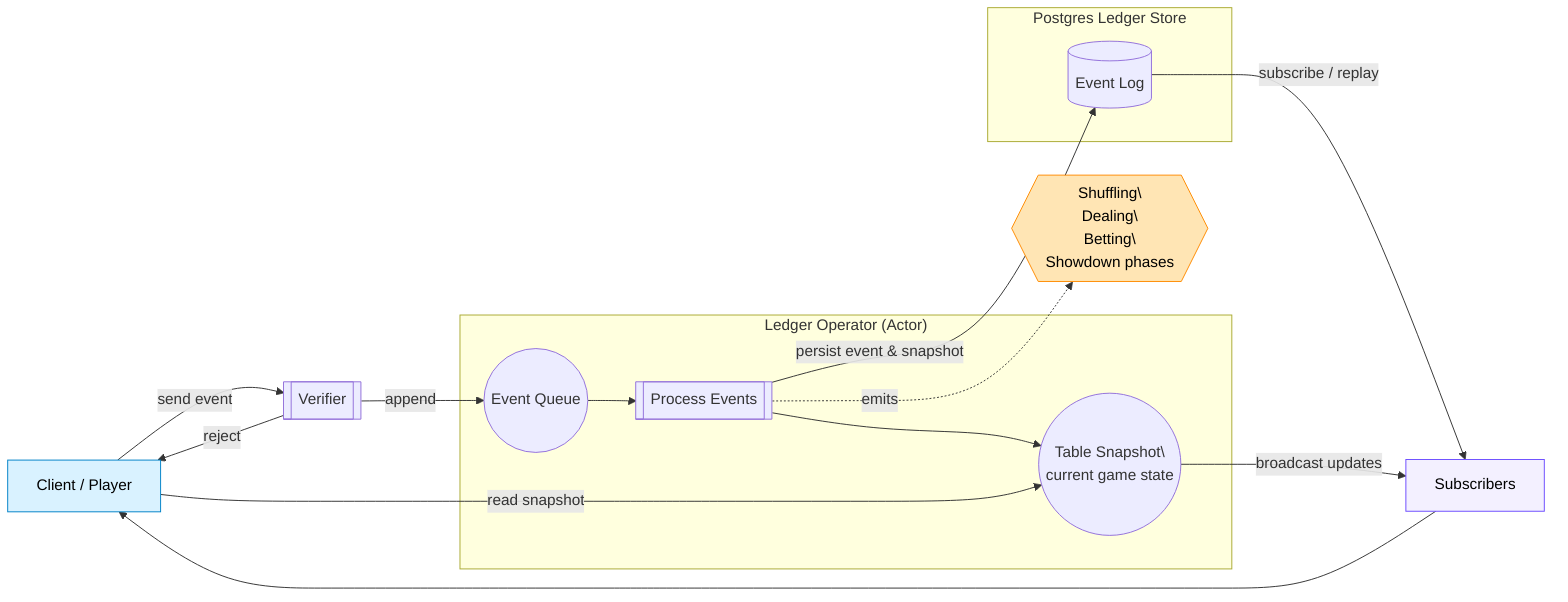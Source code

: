 graph LR
    Client[Client / Player]:::client

    subgraph Ledger_Operator["Ledger Operator (Actor)"]
        direction TB
        Queue((Event Queue))
        Processor[[Process Events]]
        Snapshot((Table Snapshot\\ncurrent game state))
        Queue --> Processor --> Snapshot
    end

    Client -->|send event| Verifier[[Verifier]]
    Verifier -->|reject| Client
    Verifier -->|append| Queue
    Client -->|read snapshot| Snapshot

    subgraph Storage["Postgres Ledger Store"]
        Events[(Event Log)]
    end

    Processor -->|persist event & snapshot| Events
    Events -->|subscribe / replay| Subscribers[Subscribers]
    Subscribers --> Client

    Snapshot -->|broadcast updates| Subscribers
    Processor -. emits .-> PhaseNote{{Shuffling\\nDealing\\nBetting\\nShowdown phases}}

    classDef note fill:#ffe5b4,stroke:#ff8c00,color:#000;
    classDef client fill:#d9f2ff,stroke:#0082c8,color:#000;
    classDef subscriber fill:#f3f0ff,stroke:#6c4cff,color:#000;

    class PhaseNote note;
    class Client client;
    class Subscribers subscriber;